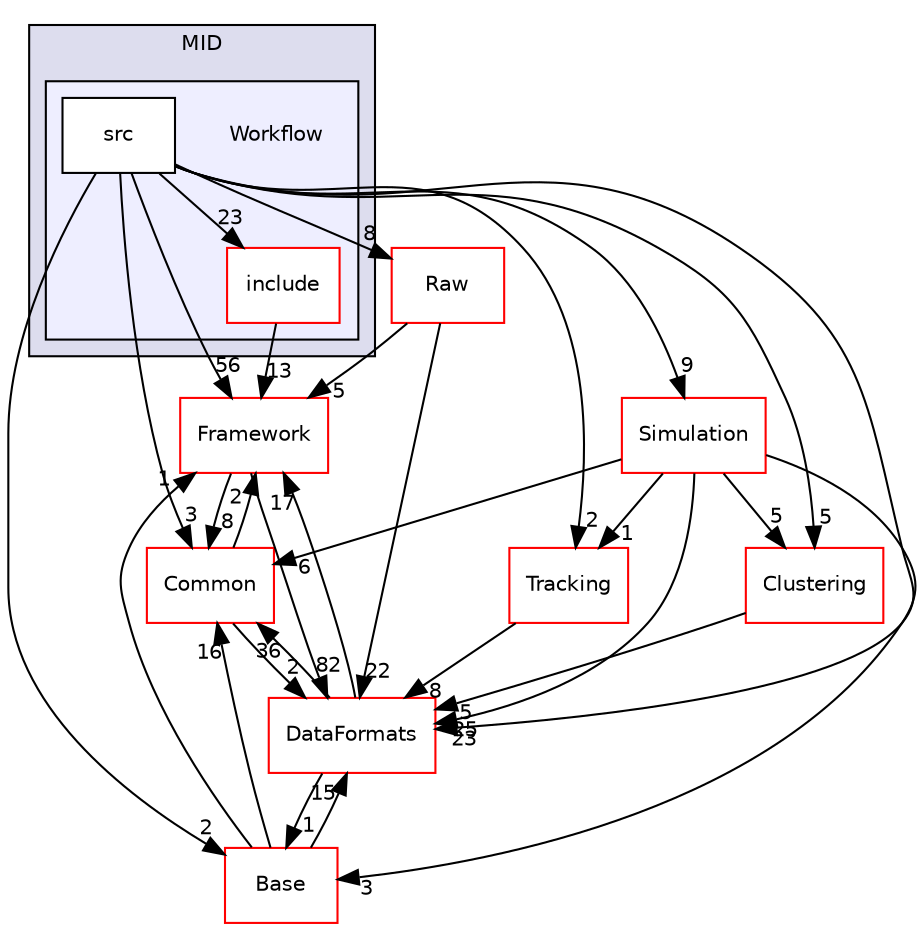 digraph "/home/travis/build/AliceO2Group/AliceO2/Detectors/MUON/MID/Workflow" {
  bgcolor=transparent;
  compound=true
  node [ fontsize="10", fontname="Helvetica"];
  edge [ labelfontsize="10", labelfontname="Helvetica"];
  subgraph clusterdir_9e24c537087392bd208449d0b48c466c {
    graph [ bgcolor="#ddddee", pencolor="black", label="MID" fontname="Helvetica", fontsize="10", URL="dir_9e24c537087392bd208449d0b48c466c.html"]
  subgraph clusterdir_541a9f579a56d3c8f641580c9f97913d {
    graph [ bgcolor="#eeeeff", pencolor="black", label="" URL="dir_541a9f579a56d3c8f641580c9f97913d.html"];
    dir_541a9f579a56d3c8f641580c9f97913d [shape=plaintext label="Workflow"];
    dir_2bb5eb61d33140858f79122ad9ee2c7f [shape=box label="include" color="red" fillcolor="white" style="filled" URL="dir_2bb5eb61d33140858f79122ad9ee2c7f.html"];
    dir_d175ccbdd0bad50605561880a8518417 [shape=box label="src" color="black" fillcolor="white" style="filled" URL="dir_d175ccbdd0bad50605561880a8518417.html"];
  }
  }
  dir_4ab6b4cc6a7edbff49100e9123df213f [shape=box label="Common" color="red" URL="dir_4ab6b4cc6a7edbff49100e9123df213f.html"];
  dir_754f2fe7806627988f6bd801b7f2fe5b [shape=box label="Clustering" color="red" URL="dir_754f2fe7806627988f6bd801b7f2fe5b.html"];
  dir_37c90836491b695b472bf98d1be8336b [shape=box label="Base" color="red" URL="dir_37c90836491b695b472bf98d1be8336b.html"];
  dir_55bb03bc4479a61c5f6db133927cb48c [shape=box label="Raw" color="red" URL="dir_55bb03bc4479a61c5f6db133927cb48c.html"];
  dir_2810eaf0225063d73e08d8eeeb8a37b8 [shape=box label="Simulation" color="red" URL="dir_2810eaf0225063d73e08d8eeeb8a37b8.html"];
  dir_c6781640d5720511e35c6e7f87460ee7 [shape=box label="Tracking" color="red" URL="dir_c6781640d5720511e35c6e7f87460ee7.html"];
  dir_bcbb2cf9a3d3d83e5515c82071a07177 [shape=box label="Framework" color="red" URL="dir_bcbb2cf9a3d3d83e5515c82071a07177.html"];
  dir_2171f7ec022c5423887b07c69b2f5b48 [shape=box label="DataFormats" color="red" URL="dir_2171f7ec022c5423887b07c69b2f5b48.html"];
  dir_4ab6b4cc6a7edbff49100e9123df213f->dir_bcbb2cf9a3d3d83e5515c82071a07177 [headlabel="2", labeldistance=1.5 headhref="dir_000031_000015.html"];
  dir_4ab6b4cc6a7edbff49100e9123df213f->dir_2171f7ec022c5423887b07c69b2f5b48 [headlabel="2", labeldistance=1.5 headhref="dir_000031_000080.html"];
  dir_754f2fe7806627988f6bd801b7f2fe5b->dir_2171f7ec022c5423887b07c69b2f5b48 [headlabel="5", labeldistance=1.5 headhref="dir_000437_000080.html"];
  dir_37c90836491b695b472bf98d1be8336b->dir_4ab6b4cc6a7edbff49100e9123df213f [headlabel="16", labeldistance=1.5 headhref="dir_000275_000031.html"];
  dir_37c90836491b695b472bf98d1be8336b->dir_bcbb2cf9a3d3d83e5515c82071a07177 [headlabel="1", labeldistance=1.5 headhref="dir_000275_000015.html"];
  dir_37c90836491b695b472bf98d1be8336b->dir_2171f7ec022c5423887b07c69b2f5b48 [headlabel="15", labeldistance=1.5 headhref="dir_000275_000080.html"];
  dir_2bb5eb61d33140858f79122ad9ee2c7f->dir_bcbb2cf9a3d3d83e5515c82071a07177 [headlabel="13", labeldistance=1.5 headhref="dir_000391_000015.html"];
  dir_55bb03bc4479a61c5f6db133927cb48c->dir_bcbb2cf9a3d3d83e5515c82071a07177 [headlabel="5", labeldistance=1.5 headhref="dir_000442_000015.html"];
  dir_55bb03bc4479a61c5f6db133927cb48c->dir_2171f7ec022c5423887b07c69b2f5b48 [headlabel="22", labeldistance=1.5 headhref="dir_000442_000080.html"];
  dir_2810eaf0225063d73e08d8eeeb8a37b8->dir_4ab6b4cc6a7edbff49100e9123df213f [headlabel="6", labeldistance=1.5 headhref="dir_000186_000031.html"];
  dir_2810eaf0225063d73e08d8eeeb8a37b8->dir_754f2fe7806627988f6bd801b7f2fe5b [headlabel="5", labeldistance=1.5 headhref="dir_000186_000437.html"];
  dir_2810eaf0225063d73e08d8eeeb8a37b8->dir_37c90836491b695b472bf98d1be8336b [headlabel="3", labeldistance=1.5 headhref="dir_000186_000275.html"];
  dir_2810eaf0225063d73e08d8eeeb8a37b8->dir_c6781640d5720511e35c6e7f87460ee7 [headlabel="1", labeldistance=1.5 headhref="dir_000186_000542.html"];
  dir_2810eaf0225063d73e08d8eeeb8a37b8->dir_2171f7ec022c5423887b07c69b2f5b48 [headlabel="25", labeldistance=1.5 headhref="dir_000186_000080.html"];
  dir_c6781640d5720511e35c6e7f87460ee7->dir_2171f7ec022c5423887b07c69b2f5b48 [headlabel="8", labeldistance=1.5 headhref="dir_000542_000080.html"];
  dir_bcbb2cf9a3d3d83e5515c82071a07177->dir_4ab6b4cc6a7edbff49100e9123df213f [headlabel="8", labeldistance=1.5 headhref="dir_000015_000031.html"];
  dir_bcbb2cf9a3d3d83e5515c82071a07177->dir_2171f7ec022c5423887b07c69b2f5b48 [headlabel="82", labeldistance=1.5 headhref="dir_000015_000080.html"];
  dir_2171f7ec022c5423887b07c69b2f5b48->dir_4ab6b4cc6a7edbff49100e9123df213f [headlabel="36", labeldistance=1.5 headhref="dir_000080_000031.html"];
  dir_2171f7ec022c5423887b07c69b2f5b48->dir_37c90836491b695b472bf98d1be8336b [headlabel="1", labeldistance=1.5 headhref="dir_000080_000275.html"];
  dir_2171f7ec022c5423887b07c69b2f5b48->dir_bcbb2cf9a3d3d83e5515c82071a07177 [headlabel="17", labeldistance=1.5 headhref="dir_000080_000015.html"];
  dir_d175ccbdd0bad50605561880a8518417->dir_4ab6b4cc6a7edbff49100e9123df213f [headlabel="3", labeldistance=1.5 headhref="dir_000413_000031.html"];
  dir_d175ccbdd0bad50605561880a8518417->dir_754f2fe7806627988f6bd801b7f2fe5b [headlabel="5", labeldistance=1.5 headhref="dir_000413_000437.html"];
  dir_d175ccbdd0bad50605561880a8518417->dir_37c90836491b695b472bf98d1be8336b [headlabel="2", labeldistance=1.5 headhref="dir_000413_000275.html"];
  dir_d175ccbdd0bad50605561880a8518417->dir_2bb5eb61d33140858f79122ad9ee2c7f [headlabel="23", labeldistance=1.5 headhref="dir_000413_000391.html"];
  dir_d175ccbdd0bad50605561880a8518417->dir_55bb03bc4479a61c5f6db133927cb48c [headlabel="8", labeldistance=1.5 headhref="dir_000413_000442.html"];
  dir_d175ccbdd0bad50605561880a8518417->dir_2810eaf0225063d73e08d8eeeb8a37b8 [headlabel="9", labeldistance=1.5 headhref="dir_000413_000186.html"];
  dir_d175ccbdd0bad50605561880a8518417->dir_c6781640d5720511e35c6e7f87460ee7 [headlabel="2", labeldistance=1.5 headhref="dir_000413_000542.html"];
  dir_d175ccbdd0bad50605561880a8518417->dir_bcbb2cf9a3d3d83e5515c82071a07177 [headlabel="56", labeldistance=1.5 headhref="dir_000413_000015.html"];
  dir_d175ccbdd0bad50605561880a8518417->dir_2171f7ec022c5423887b07c69b2f5b48 [headlabel="23", labeldistance=1.5 headhref="dir_000413_000080.html"];
}

